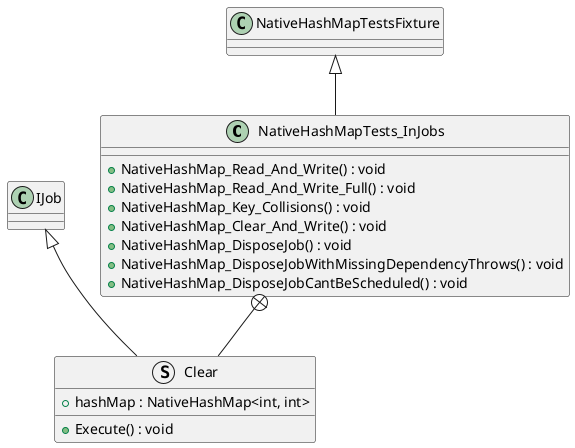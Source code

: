 @startuml
class NativeHashMapTests_InJobs {
    + NativeHashMap_Read_And_Write() : void
    + NativeHashMap_Read_And_Write_Full() : void
    + NativeHashMap_Key_Collisions() : void
    + NativeHashMap_Clear_And_Write() : void
    + NativeHashMap_DisposeJob() : void
    + NativeHashMap_DisposeJobWithMissingDependencyThrows() : void
    + NativeHashMap_DisposeJobCantBeScheduled() : void
}
struct Clear {
    + hashMap : NativeHashMap<int, int>
    + Execute() : void
}
NativeHashMapTestsFixture <|-- NativeHashMapTests_InJobs
NativeHashMapTests_InJobs +-- Clear
IJob <|-- Clear
@enduml
